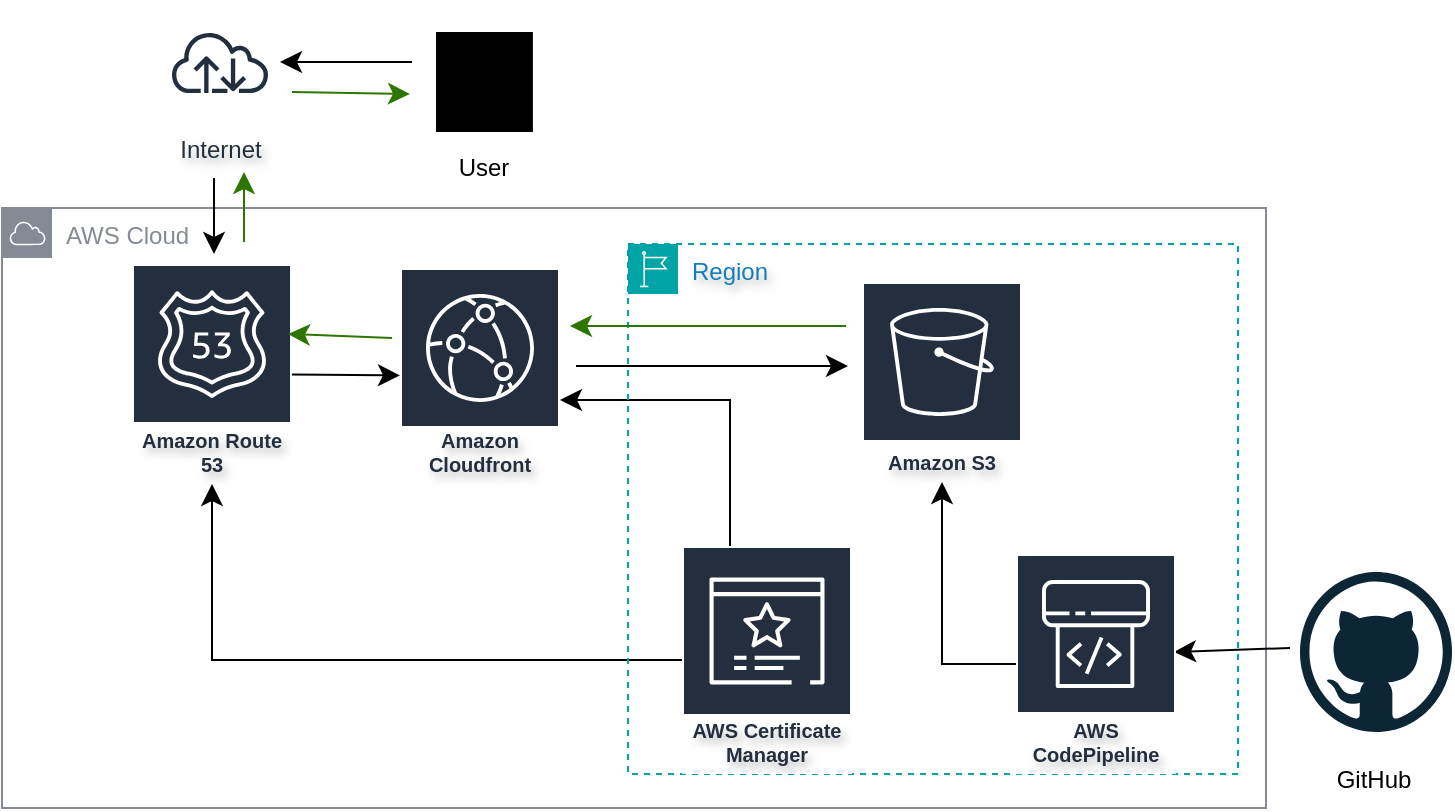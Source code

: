 <mxfile version="27.2.0">
  <diagram name="01_Static Web" id="xkmauHe3F1JrDeztkYAI">
    <mxGraphModel dx="974" dy="589" grid="0" gridSize="10" guides="0" tooltips="1" connect="0" arrows="0" fold="1" page="1" pageScale="1" pageWidth="850" pageHeight="1100" math="0" shadow="0">
      <root>
        <mxCell id="0" />
        <mxCell id="1" parent="0" />
        <mxCell id="4sBiaInl0CQW2wXLy_Px-50" value="AWS Cloud" style="sketch=0;outlineConnect=0;gradientColor=none;html=1;whiteSpace=wrap;fontSize=12;fontStyle=0;shape=mxgraph.aws4.group;grIcon=mxgraph.aws4.group_aws_cloud;strokeColor=#858B94;fillColor=none;verticalAlign=top;align=left;spacingLeft=30;fontColor=#858B94;dashed=0;container=1;" parent="1" vertex="1">
          <mxGeometry x="112" y="189" width="632" height="300" as="geometry" />
        </mxCell>
        <mxCell id="4sBiaInl0CQW2wXLy_Px-3" value="" style="dashed=0;outlineConnect=0;html=1;align=center;labelPosition=center;verticalLabelPosition=bottom;verticalAlign=top;shape=mxgraph.weblogos.github;textShadow=1;" parent="1" vertex="1">
          <mxGeometry x="761" y="371" width="76" height="80" as="geometry" />
        </mxCell>
        <mxCell id="4sBiaInl0CQW2wXLy_Px-7" value="Amazon Cloudfront" style="sketch=0;outlineConnect=0;fontColor=#232F3E;gradientColor=none;strokeColor=#ffffff;fillColor=#232F3E;dashed=0;verticalLabelPosition=middle;verticalAlign=bottom;align=center;html=1;whiteSpace=wrap;fontSize=10;fontStyle=1;spacing=3;shape=mxgraph.aws4.productIcon;prIcon=mxgraph.aws4.cloudfront;textShadow=1;" parent="1" vertex="1">
          <mxGeometry x="311" y="219" width="80" height="108" as="geometry" />
        </mxCell>
        <mxCell id="4sBiaInl0CQW2wXLy_Px-10" value="Amazon Route 53" style="sketch=0;outlineConnect=0;fontColor=#232F3E;gradientColor=none;strokeColor=#ffffff;fillColor=#232F3E;dashed=0;verticalLabelPosition=middle;verticalAlign=bottom;align=center;html=1;whiteSpace=wrap;fontSize=10;fontStyle=1;spacing=3;shape=mxgraph.aws4.productIcon;prIcon=mxgraph.aws4.route_53;textShadow=1;" parent="1" vertex="1">
          <mxGeometry x="177" y="217" width="80" height="110" as="geometry" />
        </mxCell>
        <mxCell id="4sBiaInl0CQW2wXLy_Px-12" value="" style="endArrow=classic;html=1;rounded=0;fontSize=12;startSize=8;endSize=8;curved=1;textShadow=1;" parent="1" edge="1">
          <mxGeometry width="50" height="50" relative="1" as="geometry">
            <mxPoint x="756" y="409" as="sourcePoint" />
            <mxPoint x="698" y="411" as="targetPoint" />
          </mxGeometry>
        </mxCell>
        <mxCell id="4sBiaInl0CQW2wXLy_Px-19" value="" style="edgeStyle=segmentEdgeStyle;endArrow=classic;html=1;curved=0;rounded=0;endSize=8;startSize=8;fontSize=12;textShadow=1;labelBorderColor=default;" parent="1" source="4sBiaInl0CQW2wXLy_Px-8" target="4sBiaInl0CQW2wXLy_Px-7" edge="1">
          <mxGeometry width="50" height="50" relative="1" as="geometry">
            <mxPoint x="400" y="401" as="sourcePoint" />
            <mxPoint x="450" y="351" as="targetPoint" />
            <Array as="points">
              <mxPoint x="476" y="285" />
            </Array>
          </mxGeometry>
        </mxCell>
        <mxCell id="4sBiaInl0CQW2wXLy_Px-21" value="" style="edgeStyle=segmentEdgeStyle;endArrow=classic;html=1;curved=0;rounded=0;endSize=8;startSize=8;fontSize=12;textShadow=1;" parent="1" source="4sBiaInl0CQW2wXLy_Px-8" target="4sBiaInl0CQW2wXLy_Px-10" edge="1">
          <mxGeometry width="50" height="50" relative="1" as="geometry">
            <mxPoint x="320" y="408" as="sourcePoint" />
            <mxPoint x="450" y="305" as="targetPoint" />
          </mxGeometry>
        </mxCell>
        <mxCell id="4sBiaInl0CQW2wXLy_Px-25" value="Region" style="points=[[0,0],[0.25,0],[0.5,0],[0.75,0],[1,0],[1,0.25],[1,0.5],[1,0.75],[1,1],[0.75,1],[0.5,1],[0.25,1],[0,1],[0,0.75],[0,0.5],[0,0.25]];outlineConnect=0;gradientColor=none;html=1;whiteSpace=wrap;fontSize=12;fontStyle=0;container=1;pointerEvents=0;collapsible=0;recursiveResize=0;shape=mxgraph.aws4.group;grIcon=mxgraph.aws4.group_region;strokeColor=#00A4A6;fillColor=none;verticalAlign=top;align=left;spacingLeft=30;fontColor=#147EBA;dashed=1;textShadow=1;" parent="1" vertex="1">
          <mxGeometry x="425" y="207" width="305" height="265" as="geometry" />
        </mxCell>
        <mxCell id="4sBiaInl0CQW2wXLy_Px-8" value="AWS Certificate Manager" style="sketch=0;outlineConnect=0;fontColor=#232F3E;gradientColor=none;strokeColor=#ffffff;fillColor=#232F3E;dashed=0;verticalLabelPosition=middle;verticalAlign=bottom;align=center;html=1;whiteSpace=wrap;fontSize=10;fontStyle=1;spacing=3;shape=mxgraph.aws4.productIcon;prIcon=mxgraph.aws4.certificate_manager_3;textShadow=1;" parent="4sBiaInl0CQW2wXLy_Px-25" vertex="1">
          <mxGeometry x="27" y="151" width="85" height="114" as="geometry" />
        </mxCell>
        <mxCell id="4sBiaInl0CQW2wXLy_Px-6" value="Amazon S3" style="sketch=0;outlineConnect=0;fontColor=#232F3E;gradientColor=none;strokeColor=#ffffff;fillColor=#232F3E;dashed=0;verticalLabelPosition=middle;verticalAlign=bottom;align=center;html=1;whiteSpace=wrap;fontSize=10;fontStyle=1;spacing=3;shape=mxgraph.aws4.productIcon;prIcon=mxgraph.aws4.s3;textShadow=1;" parent="4sBiaInl0CQW2wXLy_Px-25" vertex="1">
          <mxGeometry x="117" y="19" width="80" height="100" as="geometry" />
        </mxCell>
        <mxCell id="4sBiaInl0CQW2wXLy_Px-5" value="AWS CodePipeline" style="sketch=0;outlineConnect=0;fontColor=#232F3E;gradientColor=none;strokeColor=#ffffff;fillColor=#232F3E;dashed=0;verticalLabelPosition=middle;verticalAlign=bottom;align=center;html=1;whiteSpace=wrap;fontSize=10;fontStyle=1;spacing=3;shape=mxgraph.aws4.productIcon;prIcon=mxgraph.aws4.codepipeline;textShadow=1;" parent="4sBiaInl0CQW2wXLy_Px-25" vertex="1">
          <mxGeometry x="194" y="155" width="80" height="110" as="geometry" />
        </mxCell>
        <mxCell id="4sBiaInl0CQW2wXLy_Px-27" value="" style="edgeStyle=segmentEdgeStyle;endArrow=classic;html=1;curved=0;rounded=0;endSize=8;startSize=8;fontSize=12;textShadow=1;" parent="4sBiaInl0CQW2wXLy_Px-25" source="4sBiaInl0CQW2wXLy_Px-5" target="4sBiaInl0CQW2wXLy_Px-6" edge="1">
          <mxGeometry width="50" height="50" relative="1" as="geometry">
            <mxPoint x="-4" y="150" as="sourcePoint" />
            <mxPoint x="46" y="100" as="targetPoint" />
          </mxGeometry>
        </mxCell>
        <mxCell id="4sBiaInl0CQW2wXLy_Px-28" value="" style="endArrow=classic;html=1;rounded=0;fontSize=12;startSize=8;endSize=8;curved=1;textShadow=1;" parent="1" edge="1">
          <mxGeometry width="50" height="50" relative="1" as="geometry">
            <mxPoint x="399" y="268" as="sourcePoint" />
            <mxPoint x="535" y="268" as="targetPoint" />
          </mxGeometry>
        </mxCell>
        <mxCell id="4sBiaInl0CQW2wXLy_Px-29" value="" style="endArrow=classic;html=1;rounded=0;fontSize=12;startSize=8;endSize=8;curved=1;textShadow=1;" parent="1" source="4sBiaInl0CQW2wXLy_Px-10" target="4sBiaInl0CQW2wXLy_Px-7" edge="1">
          <mxGeometry width="50" height="50" relative="1" as="geometry">
            <mxPoint x="400" y="355" as="sourcePoint" />
            <mxPoint x="450" y="305" as="targetPoint" />
          </mxGeometry>
        </mxCell>
        <mxCell id="4sBiaInl0CQW2wXLy_Px-30" value="Internet" style="sketch=0;outlineConnect=0;fontColor=#232F3E;gradientColor=none;strokeColor=#232F3E;fillColor=#ffffff;dashed=0;verticalLabelPosition=bottom;verticalAlign=top;align=center;html=1;fontSize=12;fontStyle=0;aspect=fixed;shape=mxgraph.aws4.resourceIcon;resIcon=mxgraph.aws4.internet;textShadow=1;" parent="1" vertex="1">
          <mxGeometry x="191" y="86" width="60" height="60" as="geometry" />
        </mxCell>
        <mxCell id="4sBiaInl0CQW2wXLy_Px-33" value="" style="endArrow=classic;html=1;rounded=0;fontSize=12;startSize=8;endSize=8;curved=1;textShadow=1;" parent="1" edge="1">
          <mxGeometry width="50" height="50" relative="1" as="geometry">
            <mxPoint x="218" y="174" as="sourcePoint" />
            <mxPoint x="218" y="212" as="targetPoint" />
          </mxGeometry>
        </mxCell>
        <mxCell id="4sBiaInl0CQW2wXLy_Px-34" value="" style="endArrow=classic;html=1;rounded=0;fontSize=12;startSize=8;endSize=8;curved=1;textShadow=1;" parent="1" edge="1">
          <mxGeometry width="50" height="50" relative="1" as="geometry">
            <mxPoint x="317" y="116" as="sourcePoint" />
            <mxPoint x="251" y="116" as="targetPoint" />
          </mxGeometry>
        </mxCell>
        <mxCell id="4sBiaInl0CQW2wXLy_Px-40" value="" style="endArrow=classic;html=1;rounded=0;fontSize=12;startSize=8;endSize=8;curved=1;fillColor=#60a917;strokeColor=#2D7600;" parent="1" edge="1">
          <mxGeometry width="50" height="50" relative="1" as="geometry">
            <mxPoint x="534" y="248" as="sourcePoint" />
            <mxPoint x="396" y="248" as="targetPoint" />
          </mxGeometry>
        </mxCell>
        <mxCell id="4sBiaInl0CQW2wXLy_Px-41" value="" style="endArrow=classic;html=1;rounded=0;fontSize=12;startSize=8;endSize=8;curved=1;fillColor=#60a917;strokeColor=#2D7600;" parent="1" edge="1">
          <mxGeometry width="50" height="50" relative="1" as="geometry">
            <mxPoint x="307" y="254" as="sourcePoint" />
            <mxPoint x="255" y="252" as="targetPoint" />
          </mxGeometry>
        </mxCell>
        <mxCell id="4sBiaInl0CQW2wXLy_Px-43" value="" style="endArrow=classic;html=1;rounded=0;fontSize=12;startSize=8;endSize=8;curved=1;textShadow=1;fillColor=#60a917;strokeColor=#2D7600;" parent="1" edge="1">
          <mxGeometry width="50" height="50" relative="1" as="geometry">
            <mxPoint x="257" y="131" as="sourcePoint" />
            <mxPoint x="316" y="132" as="targetPoint" />
          </mxGeometry>
        </mxCell>
        <mxCell id="4sBiaInl0CQW2wXLy_Px-46" value="" style="endArrow=classic;html=1;rounded=0;fontSize=12;startSize=8;endSize=8;curved=1;textShadow=1;fillColor=#60a917;strokeColor=#2D7600;" parent="1" edge="1">
          <mxGeometry width="50" height="50" relative="1" as="geometry">
            <mxPoint x="233" y="206" as="sourcePoint" />
            <mxPoint x="233" y="171" as="targetPoint" />
          </mxGeometry>
        </mxCell>
        <mxCell id="4sBiaInl0CQW2wXLy_Px-55" value="" style="sketch=0;verticalLabelPosition=bottom;sketch=0;aspect=fixed;html=1;verticalAlign=top;strokeColor=none;fillColor=#000000;align=center;outlineConnect=0;pointerEvents=1;shape=mxgraph.citrix2.external_users;" parent="1" vertex="1">
          <mxGeometry x="329" y="101" width="48.45" height="50" as="geometry" />
        </mxCell>
        <mxCell id="4sBiaInl0CQW2wXLy_Px-56" value="GitHub" style="text;html=1;align=center;verticalAlign=middle;whiteSpace=wrap;rounded=0;" parent="1" vertex="1">
          <mxGeometry x="768" y="460" width="60" height="30" as="geometry" />
        </mxCell>
        <mxCell id="4sBiaInl0CQW2wXLy_Px-57" value="User" style="text;html=1;align=center;verticalAlign=middle;whiteSpace=wrap;rounded=0;" parent="1" vertex="1">
          <mxGeometry x="323" y="154" width="60" height="30" as="geometry" />
        </mxCell>
      </root>
    </mxGraphModel>
  </diagram>
</mxfile>

